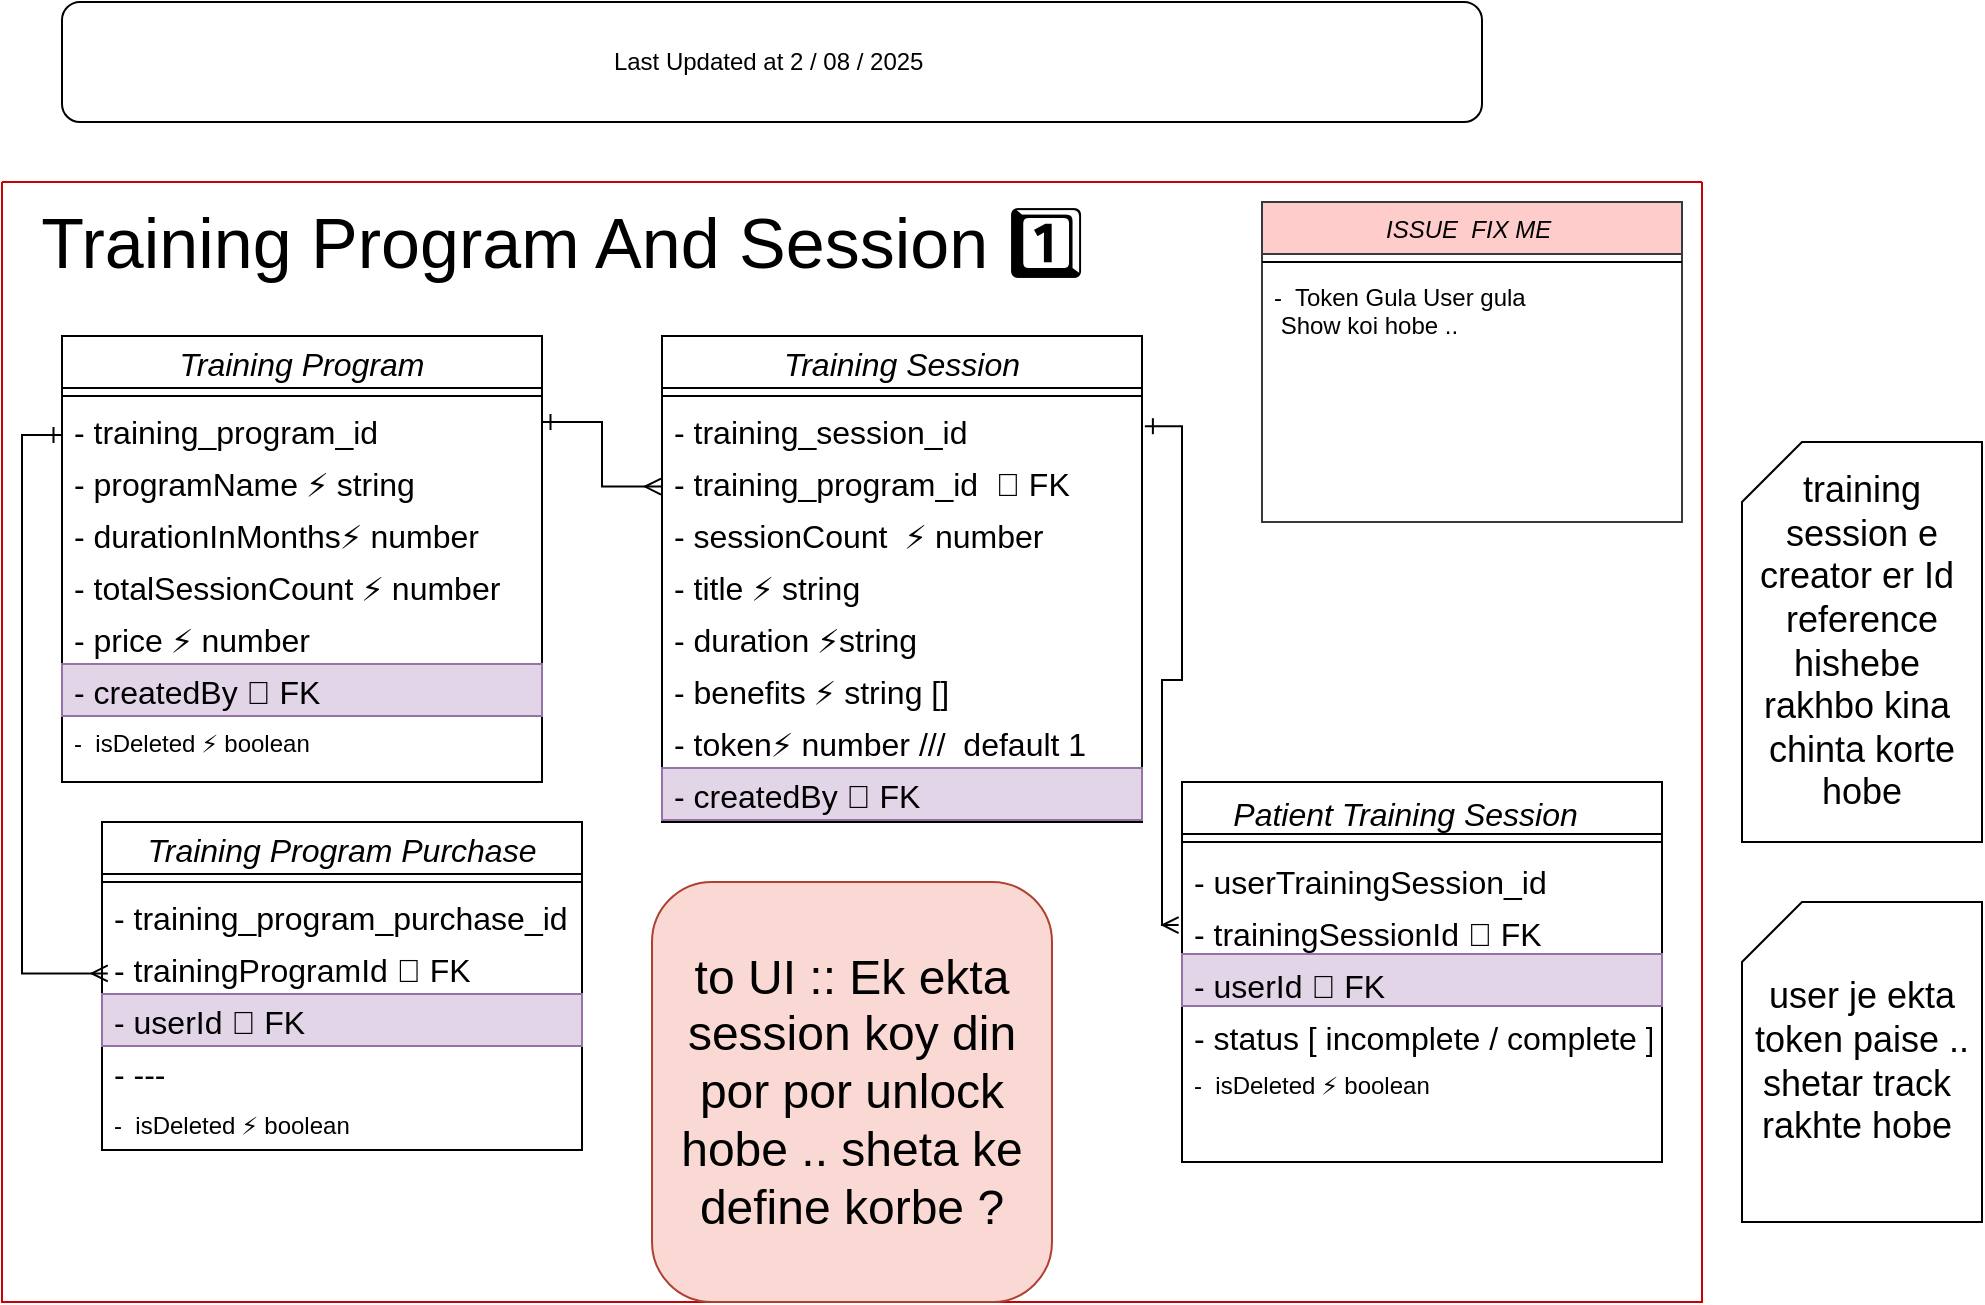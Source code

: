 <mxfile>
    <diagram id="ifgx7x3hbVSIsclJ4pcg" name="Page-1">
        <mxGraphModel dx="1021" dy="2024" grid="1" gridSize="10" guides="1" tooltips="1" connect="1" arrows="1" fold="1" page="1" pageScale="1" pageWidth="850" pageHeight="1100" math="0" shadow="0">
            <root>
                <mxCell id="0"/>
                <mxCell id="1" parent="0"/>
                <mxCell id="2" value="" style="swimlane;startSize=0;strokeColor=#CC0000;" parent="1" vertex="1">
                    <mxGeometry x="610" y="-40" width="850" height="560" as="geometry">
                        <mxRectangle x="610" y="-40" width="50" height="40" as="alternateBounds"/>
                    </mxGeometry>
                </mxCell>
                <mxCell id="3" value="Training Program And Session&amp;nbsp;1️⃣" style="text;html=1;align=center;verticalAlign=middle;resizable=0;points=[];autosize=1;strokeColor=none;fillColor=none;fontSize=35;" parent="2" vertex="1">
                    <mxGeometry x="5" width="550" height="60" as="geometry"/>
                </mxCell>
                <mxCell id="4" value="Training Program" style="swimlane;fontStyle=2;align=center;verticalAlign=middle;childLayout=stackLayout;horizontal=1;startSize=26;horizontalStack=0;resizeParent=1;resizeLast=0;collapsible=1;marginBottom=0;rounded=0;shadow=0;strokeWidth=1;fontSize=16;" parent="2" vertex="1">
                    <mxGeometry x="30" y="77" width="240" height="223" as="geometry">
                        <mxRectangle x="30" y="77" width="160" height="26" as="alternateBounds"/>
                    </mxGeometry>
                </mxCell>
                <mxCell id="5" value="" style="line;html=1;strokeWidth=1;align=left;verticalAlign=middle;spacingTop=-1;spacingLeft=3;spacingRight=3;rotatable=0;labelPosition=right;points=[];portConstraint=eastwest;fontSize=16;" parent="4" vertex="1">
                    <mxGeometry y="26" width="240" height="8" as="geometry"/>
                </mxCell>
                <mxCell id="6" value="- training_program_id" style="text;align=left;verticalAlign=middle;spacingLeft=4;spacingRight=4;overflow=hidden;rotatable=0;points=[[0,0.5],[1,0.5]];portConstraint=eastwest;fontSize=16;" parent="4" vertex="1">
                    <mxGeometry y="34" width="240" height="26" as="geometry"/>
                </mxCell>
                <mxCell id="7" value="- programName ⚡ string" style="text;align=left;verticalAlign=middle;spacingLeft=4;spacingRight=4;overflow=hidden;rotatable=0;points=[[0,0.5],[1,0.5]];portConstraint=eastwest;fontSize=16;" parent="4" vertex="1">
                    <mxGeometry y="60" width="240" height="26" as="geometry"/>
                </mxCell>
                <mxCell id="8" value="- durationInMonths⚡ number" style="text;align=left;verticalAlign=middle;spacingLeft=4;spacingRight=4;overflow=hidden;rotatable=0;points=[[0,0.5],[1,0.5]];portConstraint=eastwest;fontSize=16;" parent="4" vertex="1">
                    <mxGeometry y="86" width="240" height="26" as="geometry"/>
                </mxCell>
                <mxCell id="9" value="- totalSessionCount ⚡ number" style="text;align=left;verticalAlign=middle;spacingLeft=4;spacingRight=4;overflow=hidden;rotatable=0;points=[[0,0.5],[1,0.5]];portConstraint=eastwest;fontSize=16;" parent="4" vertex="1">
                    <mxGeometry y="112" width="240" height="26" as="geometry"/>
                </mxCell>
                <mxCell id="10" value="- price ⚡ number" style="text;align=left;verticalAlign=middle;spacingLeft=4;spacingRight=4;overflow=hidden;rotatable=0;points=[[0,0.5],[1,0.5]];portConstraint=eastwest;fontSize=16;" parent="4" vertex="1">
                    <mxGeometry y="138" width="240" height="26" as="geometry"/>
                </mxCell>
                <mxCell id="11" value="- createdBy 🔖 FK" style="text;align=left;verticalAlign=middle;spacingLeft=4;spacingRight=4;overflow=hidden;rotatable=0;points=[[0,0.5],[1,0.5]];portConstraint=eastwest;fillColor=#e1d5e7;strokeColor=#9673a6;fontSize=16;" parent="4" vertex="1">
                    <mxGeometry y="164" width="240" height="26" as="geometry"/>
                </mxCell>
                <mxCell id="12" value="-  isDeleted ⚡ boolean" style="text;align=left;verticalAlign=top;spacingLeft=4;spacingRight=4;overflow=hidden;rotatable=0;points=[[0,0.5],[1,0.5]];portConstraint=eastwest;" parent="4" vertex="1">
                    <mxGeometry y="190" width="240" height="26" as="geometry"/>
                </mxCell>
                <mxCell id="13" value="Training Session" style="swimlane;fontStyle=2;align=center;verticalAlign=middle;childLayout=stackLayout;horizontal=1;startSize=26;horizontalStack=0;resizeParent=1;resizeLast=0;collapsible=1;marginBottom=0;rounded=0;shadow=0;strokeWidth=1;fontSize=16;" parent="2" vertex="1">
                    <mxGeometry x="330" y="77" width="240" height="243" as="geometry">
                        <mxRectangle x="330" y="77" width="160" height="26" as="alternateBounds"/>
                    </mxGeometry>
                </mxCell>
                <mxCell id="14" value="" style="line;html=1;strokeWidth=1;align=left;verticalAlign=middle;spacingTop=-1;spacingLeft=3;spacingRight=3;rotatable=0;labelPosition=right;points=[];portConstraint=eastwest;fontSize=16;" parent="13" vertex="1">
                    <mxGeometry y="26" width="240" height="8" as="geometry"/>
                </mxCell>
                <mxCell id="15" value="- training_session_id" style="text;align=left;verticalAlign=middle;spacingLeft=4;spacingRight=4;overflow=hidden;rotatable=0;points=[[0,0.5],[1,0.5]];portConstraint=eastwest;fontSize=16;" parent="13" vertex="1">
                    <mxGeometry y="34" width="240" height="26" as="geometry"/>
                </mxCell>
                <mxCell id="16" value="- training_program_id  🔖 FK" style="text;align=left;verticalAlign=middle;spacingLeft=4;spacingRight=4;overflow=hidden;rotatable=0;points=[[0,0.5],[1,0.5]];portConstraint=eastwest;fontSize=16;" parent="13" vertex="1">
                    <mxGeometry y="60" width="240" height="26" as="geometry"/>
                </mxCell>
                <mxCell id="17" value="- sessionCount  ⚡ number " style="text;align=left;verticalAlign=middle;spacingLeft=4;spacingRight=4;overflow=hidden;rotatable=0;points=[[0,0.5],[1,0.5]];portConstraint=eastwest;fontSize=16;" parent="13" vertex="1">
                    <mxGeometry y="86" width="240" height="26" as="geometry"/>
                </mxCell>
                <mxCell id="18" value="- title ⚡ string " style="text;align=left;verticalAlign=middle;spacingLeft=4;spacingRight=4;overflow=hidden;rotatable=0;points=[[0,0.5],[1,0.5]];portConstraint=eastwest;fontSize=16;" parent="13" vertex="1">
                    <mxGeometry y="112" width="240" height="26" as="geometry"/>
                </mxCell>
                <mxCell id="19" value="- duration ⚡string" style="text;align=left;verticalAlign=middle;spacingLeft=4;spacingRight=4;overflow=hidden;rotatable=0;points=[[0,0.5],[1,0.5]];portConstraint=eastwest;fontSize=16;" parent="13" vertex="1">
                    <mxGeometry y="138" width="240" height="26" as="geometry"/>
                </mxCell>
                <mxCell id="20" value="- benefits ⚡ string []" style="text;align=left;verticalAlign=middle;spacingLeft=4;spacingRight=4;overflow=hidden;rotatable=0;points=[[0,0.5],[1,0.5]];portConstraint=eastwest;fontSize=16;" parent="13" vertex="1">
                    <mxGeometry y="164" width="240" height="26" as="geometry"/>
                </mxCell>
                <mxCell id="21" value="- token⚡ number ///  default 1 " style="text;align=left;verticalAlign=middle;spacingLeft=4;spacingRight=4;overflow=hidden;rotatable=0;points=[[0,0.5],[1,0.5]];portConstraint=eastwest;fontSize=16;" parent="13" vertex="1">
                    <mxGeometry y="190" width="240" height="26" as="geometry"/>
                </mxCell>
                <mxCell id="22" value="- createdBy 🔖 FK" style="text;align=left;verticalAlign=middle;spacingLeft=4;spacingRight=4;overflow=hidden;rotatable=0;points=[[0,0.5],[1,0.5]];portConstraint=eastwest;fillColor=#e1d5e7;strokeColor=#9673a6;fontSize=16;" parent="13" vertex="1">
                    <mxGeometry y="216" width="240" height="26" as="geometry"/>
                </mxCell>
                <mxCell id="23" value="Training Program Purchase" style="swimlane;fontStyle=2;align=center;verticalAlign=middle;childLayout=stackLayout;horizontal=1;startSize=26;horizontalStack=0;resizeParent=1;resizeLast=0;collapsible=1;marginBottom=0;rounded=0;shadow=0;strokeWidth=1;fontSize=16;" parent="2" vertex="1">
                    <mxGeometry x="50" y="320" width="240" height="164" as="geometry">
                        <mxRectangle x="100" y="350" width="160" height="26" as="alternateBounds"/>
                    </mxGeometry>
                </mxCell>
                <mxCell id="24" value="" style="line;html=1;strokeWidth=1;align=left;verticalAlign=middle;spacingTop=-1;spacingLeft=3;spacingRight=3;rotatable=0;labelPosition=right;points=[];portConstraint=eastwest;fontSize=16;" parent="23" vertex="1">
                    <mxGeometry y="26" width="240" height="8" as="geometry"/>
                </mxCell>
                <mxCell id="25" value="- training_program_purchase_id" style="text;align=left;verticalAlign=middle;spacingLeft=4;spacingRight=4;overflow=hidden;rotatable=0;points=[[0,0.5],[1,0.5]];portConstraint=eastwest;fontSize=16;" parent="23" vertex="1">
                    <mxGeometry y="34" width="240" height="26" as="geometry"/>
                </mxCell>
                <mxCell id="26" value="- trainingProgramId 🔖 FK" style="text;align=left;verticalAlign=middle;spacingLeft=4;spacingRight=4;overflow=hidden;rotatable=0;points=[[0,0.5],[1,0.5]];portConstraint=eastwest;fontSize=16;" parent="23" vertex="1">
                    <mxGeometry y="60" width="240" height="26" as="geometry"/>
                </mxCell>
                <mxCell id="27" value="- userId 🔖 FK" style="text;align=left;verticalAlign=middle;spacingLeft=4;spacingRight=4;overflow=hidden;rotatable=0;points=[[0,0.5],[1,0.5]];portConstraint=eastwest;fontSize=16;fillColor=#e1d5e7;strokeColor=#9673a6;" parent="23" vertex="1">
                    <mxGeometry y="86" width="240" height="26" as="geometry"/>
                </mxCell>
                <mxCell id="28" value="- ---" style="text;align=left;verticalAlign=middle;spacingLeft=4;spacingRight=4;overflow=hidden;rotatable=0;points=[[0,0.5],[1,0.5]];portConstraint=eastwest;fontSize=16;" parent="23" vertex="1">
                    <mxGeometry y="112" width="240" height="26" as="geometry"/>
                </mxCell>
                <mxCell id="29" value="-  isDeleted ⚡ boolean" style="text;align=left;verticalAlign=top;spacingLeft=4;spacingRight=4;overflow=hidden;rotatable=0;points=[[0,0.5],[1,0.5]];portConstraint=eastwest;" parent="23" vertex="1">
                    <mxGeometry y="138" width="240" height="26" as="geometry"/>
                </mxCell>
                <mxCell id="30" style="edgeStyle=orthogonalEdgeStyle;rounded=0;orthogonalLoop=1;jettySize=auto;html=1;entryX=-0.002;entryY=0.588;entryDx=0;entryDy=0;endArrow=ERmany;endFill=0;startArrow=ERone;startFill=0;exitX=1.001;exitY=0.347;exitDx=0;exitDy=0;entryPerimeter=0;exitPerimeter=0;fontSize=16;verticalAlign=middle;" parent="2" source="6" target="16" edge="1">
                    <mxGeometry relative="1" as="geometry">
                        <mxPoint x="390" y="-119" as="sourcePoint"/>
                        <mxPoint x="300" y="-53" as="targetPoint"/>
                    </mxGeometry>
                </mxCell>
                <mxCell id="31" value="ISSUE  FIX ME " style="swimlane;fontStyle=2;align=center;verticalAlign=top;childLayout=stackLayout;horizontal=1;startSize=26;horizontalStack=0;resizeParent=1;resizeLast=0;collapsible=1;marginBottom=0;rounded=0;shadow=0;strokeWidth=1;fillColor=#ffcccc;strokeColor=#36393d;" parent="2" vertex="1">
                    <mxGeometry x="630" y="10" width="210" height="160" as="geometry">
                        <mxRectangle x="230" y="140" width="160" height="26" as="alternateBounds"/>
                    </mxGeometry>
                </mxCell>
                <mxCell id="32" value="" style="line;html=1;strokeWidth=1;align=left;verticalAlign=middle;spacingTop=-1;spacingLeft=3;spacingRight=3;rotatable=0;labelPosition=right;points=[];portConstraint=eastwest;" parent="31" vertex="1">
                    <mxGeometry y="26" width="210" height="8" as="geometry"/>
                </mxCell>
                <mxCell id="33" value="-  Token Gula User gula&#xa; Show koi hobe .. " style="text;align=left;verticalAlign=top;spacingLeft=4;spacingRight=4;overflow=hidden;rotatable=0;points=[[0,0.5],[1,0.5]];portConstraint=eastwest;" parent="31" vertex="1">
                    <mxGeometry y="34" width="210" height="126" as="geometry"/>
                </mxCell>
                <mxCell id="34" style="edgeStyle=orthogonalEdgeStyle;rounded=0;orthogonalLoop=1;jettySize=auto;html=1;entryX=0.012;entryY=0.604;entryDx=0;entryDy=0;endArrow=ERmany;endFill=0;startArrow=ERone;startFill=0;exitX=-0.001;exitY=0.595;exitDx=0;exitDy=0;entryPerimeter=0;exitPerimeter=0;verticalAlign=middle;" parent="2" source="6" target="26" edge="1">
                    <mxGeometry relative="1" as="geometry">
                        <mxPoint x="-100" y="174.5" as="sourcePoint"/>
                        <mxPoint x="-40" y="206.5" as="targetPoint"/>
                    </mxGeometry>
                </mxCell>
                <mxCell id="35" value="Patient Training Session 🔰" style="swimlane;fontStyle=2;align=center;verticalAlign=top;childLayout=stackLayout;horizontal=1;startSize=26;horizontalStack=0;resizeParent=1;resizeLast=0;collapsible=1;marginBottom=0;rounded=0;shadow=0;strokeWidth=1;fontSize=16;" parent="2" vertex="1">
                    <mxGeometry x="590" y="300" width="240" height="190" as="geometry">
                        <mxRectangle x="590" y="300" width="160" height="26" as="alternateBounds"/>
                    </mxGeometry>
                </mxCell>
                <mxCell id="36" value="" style="line;html=1;strokeWidth=1;align=left;verticalAlign=middle;spacingTop=-1;spacingLeft=3;spacingRight=3;rotatable=0;labelPosition=right;points=[];portConstraint=eastwest;fontSize=16;" parent="35" vertex="1">
                    <mxGeometry y="26" width="240" height="8" as="geometry"/>
                </mxCell>
                <mxCell id="37" value="- userTrainingSession_id" style="text;align=left;verticalAlign=top;spacingLeft=4;spacingRight=4;overflow=hidden;rotatable=0;points=[[0,0.5],[1,0.5]];portConstraint=eastwest;fontSize=16;" parent="35" vertex="1">
                    <mxGeometry y="34" width="240" height="26" as="geometry"/>
                </mxCell>
                <mxCell id="38" value="- trainingSessionId 🔖 FK" style="text;align=left;verticalAlign=top;spacingLeft=4;spacingRight=4;overflow=hidden;rotatable=0;points=[[0,0.5],[1,0.5]];portConstraint=eastwest;fontSize=16;" parent="35" vertex="1">
                    <mxGeometry y="60" width="240" height="26" as="geometry"/>
                </mxCell>
                <mxCell id="39" value="- userId 🔖 FK" style="text;align=left;verticalAlign=top;spacingLeft=4;spacingRight=4;overflow=hidden;rotatable=0;points=[[0,0.5],[1,0.5]];portConstraint=eastwest;fontSize=16;fillColor=#e1d5e7;strokeColor=#9673a6;" parent="35" vertex="1">
                    <mxGeometry y="86" width="240" height="26" as="geometry"/>
                </mxCell>
                <mxCell id="40" value="- status [ incomplete / complete ] " style="text;align=left;verticalAlign=top;spacingLeft=4;spacingRight=4;overflow=hidden;rotatable=0;points=[[0,0.5],[1,0.5]];portConstraint=eastwest;fontSize=16;" parent="35" vertex="1">
                    <mxGeometry y="112" width="240" height="26" as="geometry"/>
                </mxCell>
                <mxCell id="41" value="-  isDeleted ⚡ boolean" style="text;align=left;verticalAlign=top;spacingLeft=4;spacingRight=4;overflow=hidden;rotatable=0;points=[[0,0.5],[1,0.5]];portConstraint=eastwest;" parent="35" vertex="1">
                    <mxGeometry y="138" width="240" height="26" as="geometry"/>
                </mxCell>
                <mxCell id="42" style="edgeStyle=orthogonalEdgeStyle;rounded=0;orthogonalLoop=1;jettySize=auto;html=1;entryX=-0.007;entryY=0.444;entryDx=0;entryDy=0;endArrow=ERmany;endFill=0;startArrow=ERone;startFill=0;exitX=1.006;exitY=0.427;exitDx=0;exitDy=0;entryPerimeter=0;exitPerimeter=0;fontSize=16;verticalAlign=middle;" parent="2" source="15" target="38" edge="1">
                    <mxGeometry relative="1" as="geometry">
                        <mxPoint x="650" y="220" as="sourcePoint"/>
                        <mxPoint x="710" y="252" as="targetPoint"/>
                        <Array as="points">
                            <mxPoint x="590" y="122"/>
                            <mxPoint x="590" y="249"/>
                            <mxPoint x="580" y="249"/>
                            <mxPoint x="580" y="372"/>
                        </Array>
                    </mxGeometry>
                </mxCell>
                <mxCell id="43" value="&lt;div&gt;&lt;font style=&quot;font-size: 24px;&quot;&gt;to&amp;nbsp;&lt;/font&gt;&lt;font style=&quot;font-size: 24px;&quot;&gt;UI ::&amp;nbsp;&lt;/font&gt;&lt;font style=&quot;font-size: 24px;&quot;&gt;Ek ekta session koy din por por unlock hobe .. sheta ke define korbe ?&lt;/font&gt;&lt;/div&gt;" style="rounded=1;whiteSpace=wrap;html=1;fillColor=#fad9d5;strokeColor=#ae4132;" parent="2" vertex="1">
                    <mxGeometry x="325" y="350" width="200" height="210" as="geometry"/>
                </mxCell>
                <mxCell id="44" value="user je ekta token paise .. shetar track&amp;nbsp;&lt;div&gt;rakhte hobe&amp;nbsp;&lt;/div&gt;" style="shape=card;whiteSpace=wrap;html=1;fontSize=18;" parent="1" vertex="1">
                    <mxGeometry x="1480" y="320" width="120" height="160" as="geometry"/>
                </mxCell>
                <mxCell id="45" value="training session e&lt;div&gt;creator er Id&amp;nbsp;&lt;/div&gt;&lt;div&gt;reference hishebe&amp;nbsp;&lt;/div&gt;&lt;div&gt;rakhbo kina&amp;nbsp;&lt;/div&gt;&lt;div&gt;chinta korte hobe&lt;/div&gt;" style="shape=card;whiteSpace=wrap;html=1;fontSize=18;" parent="1" vertex="1">
                    <mxGeometry x="1480" y="90" width="120" height="200" as="geometry"/>
                </mxCell>
                <mxCell id="46" value="Last Updated at 2 / 08 / 2025&amp;nbsp;" style="rounded=1;whiteSpace=wrap;html=1;" parent="1" vertex="1">
                    <mxGeometry x="640" y="-130" width="710" height="60" as="geometry"/>
                </mxCell>
            </root>
        </mxGraphModel>
    </diagram>
</mxfile>
